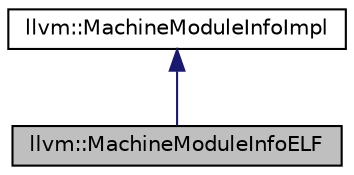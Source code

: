 digraph "llvm::MachineModuleInfoELF"
{
 // LATEX_PDF_SIZE
  bgcolor="transparent";
  edge [fontname="Helvetica",fontsize="10",labelfontname="Helvetica",labelfontsize="10"];
  node [fontname="Helvetica",fontsize="10",shape=record];
  Node1 [label="llvm::MachineModuleInfoELF",height=0.2,width=0.4,color="black", fillcolor="grey75", style="filled", fontcolor="black",tooltip="MachineModuleInfoELF - This is a MachineModuleInfoImpl implementation for ELF targets."];
  Node2 -> Node1 [dir="back",color="midnightblue",fontsize="10",style="solid",fontname="Helvetica"];
  Node2 [label="llvm::MachineModuleInfoImpl",height=0.2,width=0.4,color="black",URL="$classllvm_1_1MachineModuleInfoImpl.html",tooltip="This class can be derived from and used by targets to hold private target-specific information for ea..."];
}
